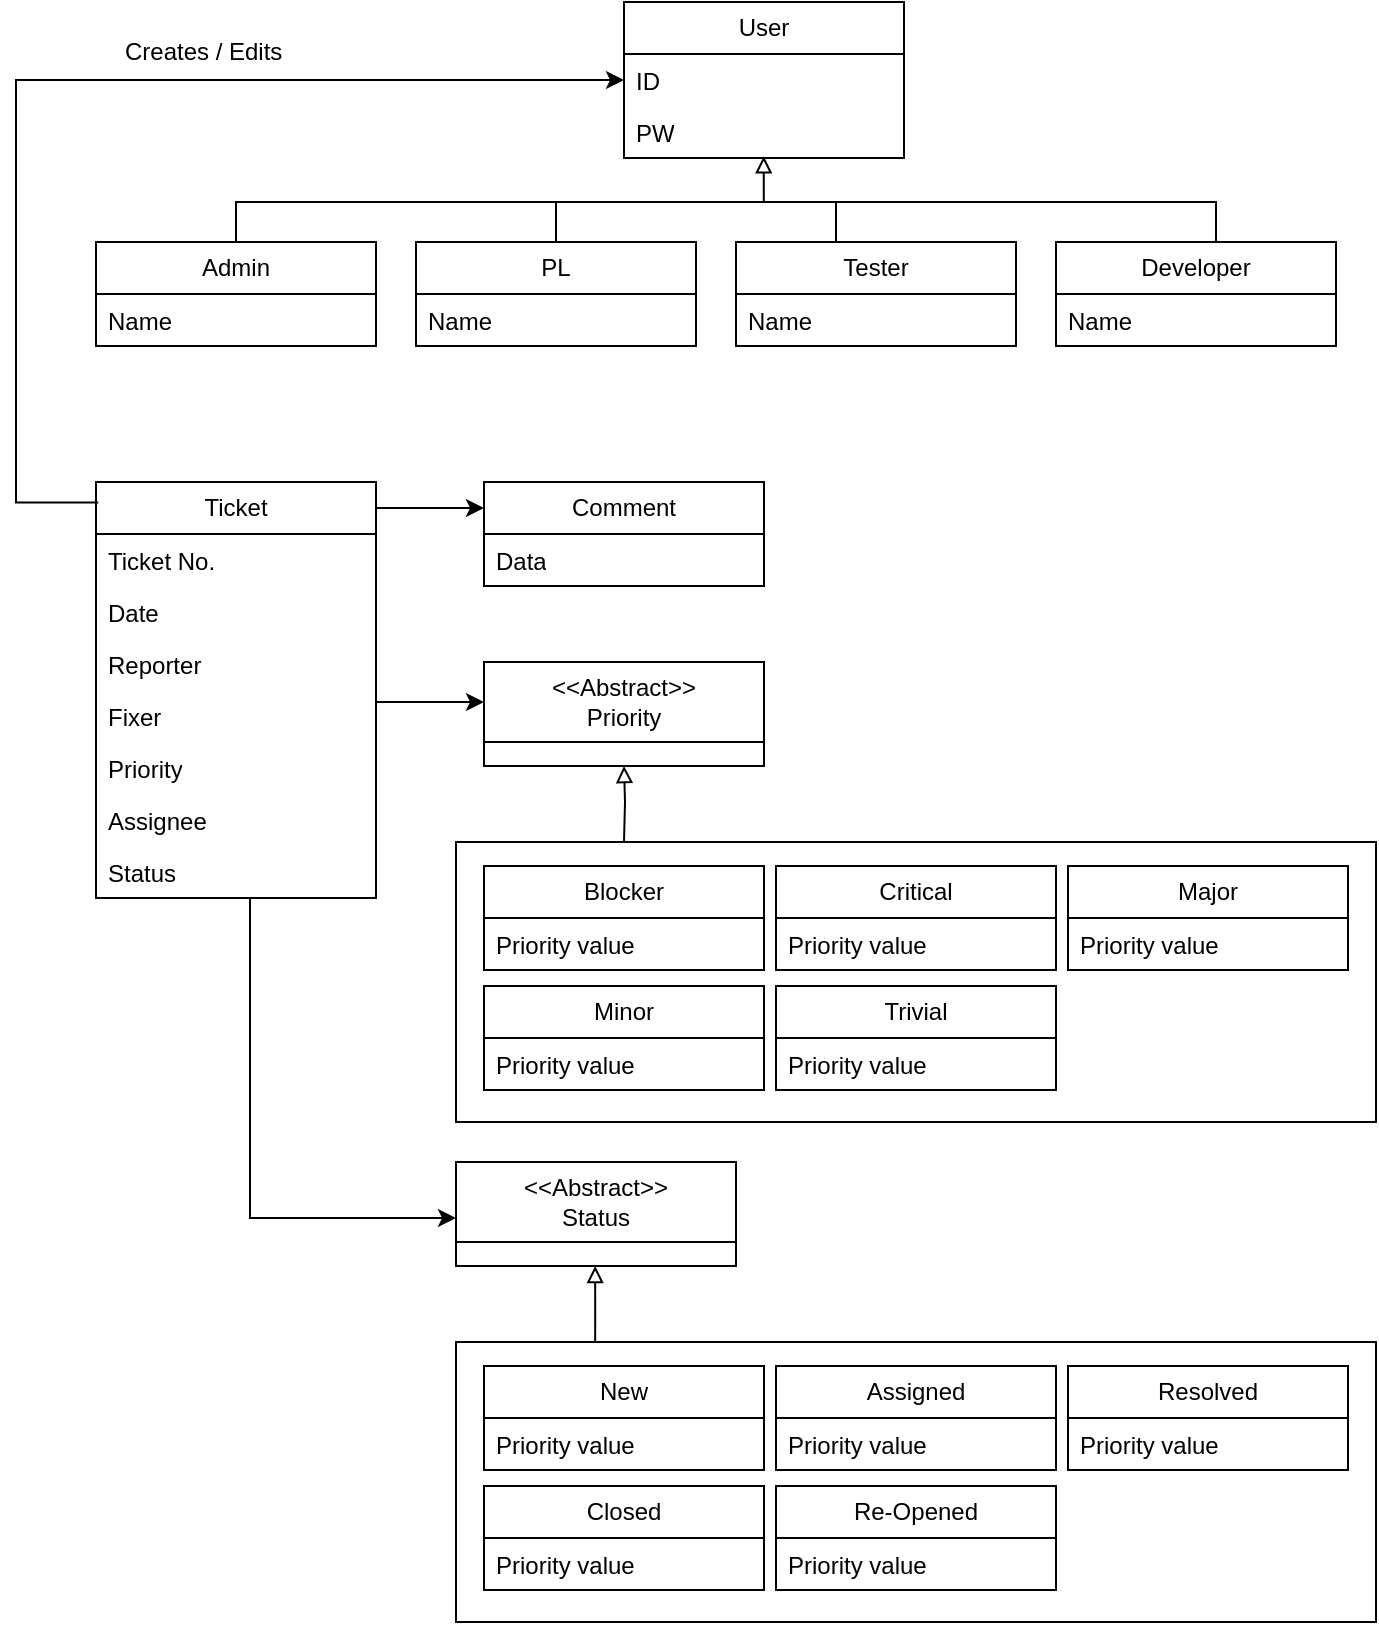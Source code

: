 <mxfile version="24.4.13" type="device">
  <diagram name="페이지-1" id="e9jbRqr2lcnrkvziqXkK">
    <mxGraphModel dx="838" dy="965" grid="1" gridSize="10" guides="1" tooltips="1" connect="1" arrows="1" fold="1" page="1" pageScale="1" pageWidth="827" pageHeight="1169" math="0" shadow="0">
      <root>
        <mxCell id="0" />
        <mxCell id="1" parent="0" />
        <mxCell id="LgPJtvU4cgpeVB-SatN4-64" value="" style="html=1;whiteSpace=wrap;" parent="1" vertex="1">
          <mxGeometry x="260" y="460" width="460" height="140" as="geometry" />
        </mxCell>
        <mxCell id="LgPJtvU4cgpeVB-SatN4-39" value="" style="edgeStyle=orthogonalEdgeStyle;rounded=0;orthogonalLoop=1;jettySize=auto;html=1;entryX=0;entryY=0.5;entryDx=0;entryDy=0;exitX=0.008;exitY=0.049;exitDx=0;exitDy=0;exitPerimeter=0;" parent="1" source="LgPJtvU4cgpeVB-SatN4-21" target="LgPJtvU4cgpeVB-SatN4-2" edge="1">
          <mxGeometry relative="1" as="geometry">
            <mxPoint x="40.05" y="294.094" as="sourcePoint" />
            <mxPoint x="307.83" y="77.91" as="targetPoint" />
            <Array as="points">
              <mxPoint x="40" y="290" />
              <mxPoint x="40" y="79" />
              <mxPoint x="157" y="80" />
            </Array>
          </mxGeometry>
        </mxCell>
        <mxCell id="LgPJtvU4cgpeVB-SatN4-1" value="User" style="swimlane;fontStyle=0;childLayout=stackLayout;horizontal=1;startSize=26;fillColor=none;horizontalStack=0;resizeParent=1;resizeParentMax=0;resizeLast=0;collapsible=1;marginBottom=0;whiteSpace=wrap;html=1;" parent="1" vertex="1">
          <mxGeometry x="344" y="40" width="140" height="78" as="geometry" />
        </mxCell>
        <mxCell id="LgPJtvU4cgpeVB-SatN4-2" value="ID" style="text;strokeColor=none;fillColor=none;align=left;verticalAlign=top;spacingLeft=4;spacingRight=4;overflow=hidden;rotatable=0;points=[[0,0.5],[1,0.5]];portConstraint=eastwest;whiteSpace=wrap;html=1;" parent="LgPJtvU4cgpeVB-SatN4-1" vertex="1">
          <mxGeometry y="26" width="140" height="26" as="geometry" />
        </mxCell>
        <mxCell id="LgPJtvU4cgpeVB-SatN4-3" value="PW" style="text;strokeColor=none;fillColor=none;align=left;verticalAlign=top;spacingLeft=4;spacingRight=4;overflow=hidden;rotatable=0;points=[[0,0.5],[1,0.5]];portConstraint=eastwest;whiteSpace=wrap;html=1;" parent="LgPJtvU4cgpeVB-SatN4-1" vertex="1">
          <mxGeometry y="52" width="140" height="26" as="geometry" />
        </mxCell>
        <mxCell id="LgPJtvU4cgpeVB-SatN4-16" value="" style="edgeStyle=orthogonalEdgeStyle;rounded=0;orthogonalLoop=1;jettySize=auto;html=1;entryX=0.499;entryY=0.967;entryDx=0;entryDy=0;entryPerimeter=0;endArrow=block;endFill=0;" parent="1" source="LgPJtvU4cgpeVB-SatN4-5" target="LgPJtvU4cgpeVB-SatN4-3" edge="1">
          <mxGeometry relative="1" as="geometry">
            <Array as="points">
              <mxPoint x="150" y="140" />
              <mxPoint x="414" y="140" />
            </Array>
          </mxGeometry>
        </mxCell>
        <mxCell id="LgPJtvU4cgpeVB-SatN4-5" value="Admin" style="swimlane;fontStyle=0;childLayout=stackLayout;horizontal=1;startSize=26;fillColor=none;horizontalStack=0;resizeParent=1;resizeParentMax=0;resizeLast=0;collapsible=1;marginBottom=0;whiteSpace=wrap;html=1;" parent="1" vertex="1">
          <mxGeometry x="80" y="160" width="140" height="52" as="geometry" />
        </mxCell>
        <mxCell id="LgPJtvU4cgpeVB-SatN4-7" value="Name" style="text;strokeColor=none;fillColor=none;align=left;verticalAlign=top;spacingLeft=4;spacingRight=4;overflow=hidden;rotatable=0;points=[[0,0.5],[1,0.5]];portConstraint=eastwest;whiteSpace=wrap;html=1;" parent="LgPJtvU4cgpeVB-SatN4-5" vertex="1">
          <mxGeometry y="26" width="140" height="26" as="geometry" />
        </mxCell>
        <mxCell id="LgPJtvU4cgpeVB-SatN4-18" value="" style="rounded=0;orthogonalLoop=1;jettySize=auto;html=1;endArrow=none;endFill=0;exitX=0.5;exitY=0;exitDx=0;exitDy=0;" parent="1" source="LgPJtvU4cgpeVB-SatN4-10" edge="1">
          <mxGeometry relative="1" as="geometry">
            <mxPoint x="330.0" y="160" as="sourcePoint" />
            <mxPoint x="310" y="140" as="targetPoint" />
          </mxGeometry>
        </mxCell>
        <mxCell id="LgPJtvU4cgpeVB-SatN4-10" value="PL&lt;span style=&quot;color: rgba(0, 0, 0, 0); font-family: monospace; font-size: 0px; text-align: start; text-wrap: nowrap;&quot;&gt;%3CmxGraphModel%3E%3Croot%3E%3CmxCell%20id%3D%220%22%2F%3E%3CmxCell%20id%3D%221%22%20parent%3D%220%22%2F%3E%3CmxCell%20id%3D%222%22%20value%3D%22Admin%22%20style%3D%22swimlane%3BfontStyle%3D0%3BchildLayout%3DstackLayout%3Bhorizontal%3D1%3BstartSize%3D26%3BfillColor%3Dnone%3BhorizontalStack%3D0%3BresizeParent%3D1%3BresizeParentMax%3D0%3BresizeLast%3D0%3Bcollapsible%3D1%3BmarginBottom%3D0%3BwhiteSpace%3Dwrap%3Bhtml%3D1%3B%22%20vertex%3D%221%22%20parent%3D%221%22%3E%3CmxGeometry%20x%3D%2280%22%20y%3D%22430%22%20width%3D%22140%22%20height%3D%2252%22%20as%3D%22geometry%22%2F%3E%3C%2FmxCell%3E%3CmxCell%20id%3D%223%22%20value%3D%22Name%22%20style%3D%22text%3BstrokeColor%3Dnone%3BfillColor%3Dnone%3Balign%3Dleft%3BverticalAlign%3Dtop%3BspacingLeft%3D4%3BspacingRight%3D4%3Boverflow%3Dhidden%3Brotatable%3D0%3Bpoints%3D%5B%5B0%2C0.5%5D%2C%5B1%2C0.5%5D%5D%3BportConstraint%3Deastwest%3BwhiteSpace%3Dwrap%3Bhtml%3D1%3B%22%20vertex%3D%221%22%20parent%3D%222%22%3E%3CmxGeometry%20y%3D%2226%22%20width%3D%22140%22%20height%3D%2226%22%20as%3D%22geometry%22%2F%3E%3C%2FmxCell%3E%3C%2Froot%3E%3C%2FmxGraphModel%3E&lt;/span&gt;" style="swimlane;fontStyle=0;childLayout=stackLayout;horizontal=1;startSize=26;fillColor=none;horizontalStack=0;resizeParent=1;resizeParentMax=0;resizeLast=0;collapsible=1;marginBottom=0;whiteSpace=wrap;html=1;" parent="1" vertex="1">
          <mxGeometry x="240" y="160" width="140" height="52" as="geometry" />
        </mxCell>
        <mxCell id="LgPJtvU4cgpeVB-SatN4-11" value="Name" style="text;strokeColor=none;fillColor=none;align=left;verticalAlign=top;spacingLeft=4;spacingRight=4;overflow=hidden;rotatable=0;points=[[0,0.5],[1,0.5]];portConstraint=eastwest;whiteSpace=wrap;html=1;" parent="LgPJtvU4cgpeVB-SatN4-10" vertex="1">
          <mxGeometry y="26" width="140" height="26" as="geometry" />
        </mxCell>
        <mxCell id="LgPJtvU4cgpeVB-SatN4-12" value="Tester" style="swimlane;fontStyle=0;childLayout=stackLayout;horizontal=1;startSize=26;fillColor=none;horizontalStack=0;resizeParent=1;resizeParentMax=0;resizeLast=0;collapsible=1;marginBottom=0;whiteSpace=wrap;html=1;" parent="1" vertex="1">
          <mxGeometry x="400" y="160" width="140" height="52" as="geometry" />
        </mxCell>
        <mxCell id="LgPJtvU4cgpeVB-SatN4-13" value="Name" style="text;strokeColor=none;fillColor=none;align=left;verticalAlign=top;spacingLeft=4;spacingRight=4;overflow=hidden;rotatable=0;points=[[0,0.5],[1,0.5]];portConstraint=eastwest;whiteSpace=wrap;html=1;" parent="LgPJtvU4cgpeVB-SatN4-12" vertex="1">
          <mxGeometry y="26" width="140" height="26" as="geometry" />
        </mxCell>
        <mxCell id="LgPJtvU4cgpeVB-SatN4-14" value="Developer" style="swimlane;fontStyle=0;childLayout=stackLayout;horizontal=1;startSize=26;fillColor=none;horizontalStack=0;resizeParent=1;resizeParentMax=0;resizeLast=0;collapsible=1;marginBottom=0;whiteSpace=wrap;html=1;" parent="1" vertex="1">
          <mxGeometry x="560" y="160" width="140" height="52" as="geometry" />
        </mxCell>
        <mxCell id="LgPJtvU4cgpeVB-SatN4-15" value="Name" style="text;strokeColor=none;fillColor=none;align=left;verticalAlign=top;spacingLeft=4;spacingRight=4;overflow=hidden;rotatable=0;points=[[0,0.5],[1,0.5]];portConstraint=eastwest;whiteSpace=wrap;html=1;" parent="LgPJtvU4cgpeVB-SatN4-14" vertex="1">
          <mxGeometry y="26" width="140" height="26" as="geometry" />
        </mxCell>
        <mxCell id="LgPJtvU4cgpeVB-SatN4-19" value="" style="rounded=0;orthogonalLoop=1;jettySize=auto;html=1;endArrow=none;endFill=0;exitX=0.5;exitY=0;exitDx=0;exitDy=0;edgeStyle=orthogonalEdgeStyle;" parent="1" edge="1">
          <mxGeometry relative="1" as="geometry">
            <mxPoint x="450" y="160" as="sourcePoint" />
            <mxPoint x="410" y="140" as="targetPoint" />
            <Array as="points">
              <mxPoint x="450" y="140" />
            </Array>
          </mxGeometry>
        </mxCell>
        <mxCell id="LgPJtvU4cgpeVB-SatN4-20" value="" style="edgeStyle=orthogonalEdgeStyle;rounded=0;orthogonalLoop=1;jettySize=auto;html=1;endArrow=none;endFill=0;exitX=0.5;exitY=0;exitDx=0;exitDy=0;" parent="1" edge="1">
          <mxGeometry relative="1" as="geometry">
            <mxPoint x="640" y="160" as="sourcePoint" />
            <mxPoint x="450" y="140" as="targetPoint" />
            <Array as="points">
              <mxPoint x="640" y="140" />
            </Array>
          </mxGeometry>
        </mxCell>
        <mxCell id="LgPJtvU4cgpeVB-SatN4-21" value="Ticket" style="swimlane;fontStyle=0;childLayout=stackLayout;horizontal=1;startSize=26;fillColor=none;horizontalStack=0;resizeParent=1;resizeParentMax=0;resizeLast=0;collapsible=1;marginBottom=0;whiteSpace=wrap;html=1;" parent="1" vertex="1">
          <mxGeometry x="80" y="280" width="140" height="208" as="geometry" />
        </mxCell>
        <mxCell id="LgPJtvU4cgpeVB-SatN4-22" value="Ticket No." style="text;strokeColor=none;fillColor=none;align=left;verticalAlign=top;spacingLeft=4;spacingRight=4;overflow=hidden;rotatable=0;points=[[0,0.5],[1,0.5]];portConstraint=eastwest;whiteSpace=wrap;html=1;" parent="LgPJtvU4cgpeVB-SatN4-21" vertex="1">
          <mxGeometry y="26" width="140" height="26" as="geometry" />
        </mxCell>
        <mxCell id="LgPJtvU4cgpeVB-SatN4-24" value="Date&lt;div&gt;&lt;br&gt;&lt;/div&gt;" style="text;strokeColor=none;fillColor=none;align=left;verticalAlign=top;spacingLeft=4;spacingRight=4;overflow=hidden;rotatable=0;points=[[0,0.5],[1,0.5]];portConstraint=eastwest;whiteSpace=wrap;html=1;" parent="LgPJtvU4cgpeVB-SatN4-21" vertex="1">
          <mxGeometry y="52" width="140" height="26" as="geometry" />
        </mxCell>
        <mxCell id="LgPJtvU4cgpeVB-SatN4-25" value="&lt;div&gt;Reporter&lt;/div&gt;" style="text;strokeColor=none;fillColor=none;align=left;verticalAlign=top;spacingLeft=4;spacingRight=4;overflow=hidden;rotatable=0;points=[[0,0.5],[1,0.5]];portConstraint=eastwest;whiteSpace=wrap;html=1;" parent="LgPJtvU4cgpeVB-SatN4-21" vertex="1">
          <mxGeometry y="78" width="140" height="26" as="geometry" />
        </mxCell>
        <mxCell id="LgPJtvU4cgpeVB-SatN4-26" value="&lt;div&gt;Fixer&lt;/div&gt;" style="text;strokeColor=none;fillColor=none;align=left;verticalAlign=top;spacingLeft=4;spacingRight=4;overflow=hidden;rotatable=0;points=[[0,0.5],[1,0.5]];portConstraint=eastwest;whiteSpace=wrap;html=1;" parent="LgPJtvU4cgpeVB-SatN4-21" vertex="1">
          <mxGeometry y="104" width="140" height="26" as="geometry" />
        </mxCell>
        <mxCell id="LgPJtvU4cgpeVB-SatN4-27" value="Priority" style="text;strokeColor=none;fillColor=none;align=left;verticalAlign=top;spacingLeft=4;spacingRight=4;overflow=hidden;rotatable=0;points=[[0,0.5],[1,0.5]];portConstraint=eastwest;whiteSpace=wrap;html=1;" parent="LgPJtvU4cgpeVB-SatN4-21" vertex="1">
          <mxGeometry y="130" width="140" height="26" as="geometry" />
        </mxCell>
        <mxCell id="LgPJtvU4cgpeVB-SatN4-28" value="Assignee" style="text;strokeColor=none;fillColor=none;align=left;verticalAlign=top;spacingLeft=4;spacingRight=4;overflow=hidden;rotatable=0;points=[[0,0.5],[1,0.5]];portConstraint=eastwest;whiteSpace=wrap;html=1;" parent="LgPJtvU4cgpeVB-SatN4-21" vertex="1">
          <mxGeometry y="156" width="140" height="26" as="geometry" />
        </mxCell>
        <mxCell id="LgPJtvU4cgpeVB-SatN4-29" value="Status" style="text;strokeColor=none;fillColor=none;align=left;verticalAlign=top;spacingLeft=4;spacingRight=4;overflow=hidden;rotatable=0;points=[[0,0.5],[1,0.5]];portConstraint=eastwest;whiteSpace=wrap;html=1;" parent="LgPJtvU4cgpeVB-SatN4-21" vertex="1">
          <mxGeometry y="182" width="140" height="26" as="geometry" />
        </mxCell>
        <mxCell id="LgPJtvU4cgpeVB-SatN4-31" value="Comment" style="swimlane;fontStyle=0;childLayout=stackLayout;horizontal=1;startSize=26;fillColor=none;horizontalStack=0;resizeParent=1;resizeParentMax=0;resizeLast=0;collapsible=1;marginBottom=0;whiteSpace=wrap;html=1;" parent="1" vertex="1">
          <mxGeometry x="274" y="280" width="140" height="52" as="geometry" />
        </mxCell>
        <mxCell id="LgPJtvU4cgpeVB-SatN4-34" value="Data" style="text;strokeColor=none;fillColor=none;align=left;verticalAlign=top;spacingLeft=4;spacingRight=4;overflow=hidden;rotatable=0;points=[[0,0.5],[1,0.5]];portConstraint=eastwest;whiteSpace=wrap;html=1;" parent="LgPJtvU4cgpeVB-SatN4-31" vertex="1">
          <mxGeometry y="26" width="140" height="26" as="geometry" />
        </mxCell>
        <mxCell id="LgPJtvU4cgpeVB-SatN4-35" value="" style="edgeStyle=orthogonalEdgeStyle;rounded=0;orthogonalLoop=1;jettySize=auto;html=1;entryX=0;entryY=0.25;entryDx=0;entryDy=0;" parent="1" target="LgPJtvU4cgpeVB-SatN4-31" edge="1">
          <mxGeometry relative="1" as="geometry">
            <mxPoint x="220" y="293" as="sourcePoint" />
            <Array as="points">
              <mxPoint x="240" y="293" />
              <mxPoint x="240" y="293" />
            </Array>
          </mxGeometry>
        </mxCell>
        <mxCell id="LgPJtvU4cgpeVB-SatN4-40" value="Creates / Edits&amp;nbsp;" style="text;html=1;align=center;verticalAlign=middle;resizable=0;points=[];autosize=1;strokeColor=none;fillColor=none;" parent="1" vertex="1">
          <mxGeometry x="80" y="50" width="110" height="30" as="geometry" />
        </mxCell>
        <mxCell id="LgPJtvU4cgpeVB-SatN4-48" value="" style="edgeStyle=orthogonalEdgeStyle;rounded=0;orthogonalLoop=1;jettySize=auto;html=1;endArrow=block;endFill=0;" parent="1" target="LgPJtvU4cgpeVB-SatN4-43" edge="1">
          <mxGeometry relative="1" as="geometry">
            <mxPoint x="344.0" y="460" as="sourcePoint" />
          </mxGeometry>
        </mxCell>
        <mxCell id="LgPJtvU4cgpeVB-SatN4-43" value="&amp;lt;&amp;lt;Abstract&amp;gt;&amp;gt;&lt;div&gt;Priority&lt;/div&gt;" style="swimlane;fontStyle=0;childLayout=stackLayout;horizontal=1;startSize=40;fillColor=none;horizontalStack=0;resizeParent=1;resizeParentMax=0;resizeLast=0;collapsible=1;marginBottom=0;whiteSpace=wrap;html=1;" parent="1" vertex="1">
          <mxGeometry x="274" y="370" width="140" height="52" as="geometry" />
        </mxCell>
        <mxCell id="LgPJtvU4cgpeVB-SatN4-50" value="Blocker" style="swimlane;fontStyle=0;childLayout=stackLayout;horizontal=1;startSize=26;fillColor=none;horizontalStack=0;resizeParent=1;resizeParentMax=0;resizeLast=0;collapsible=1;marginBottom=0;whiteSpace=wrap;html=1;" parent="1" vertex="1">
          <mxGeometry x="274" y="472" width="140" height="52" as="geometry" />
        </mxCell>
        <mxCell id="LgPJtvU4cgpeVB-SatN4-53" value="Priority value" style="text;strokeColor=none;fillColor=none;align=left;verticalAlign=top;spacingLeft=4;spacingRight=4;overflow=hidden;rotatable=0;points=[[0,0.5],[1,0.5]];portConstraint=eastwest;whiteSpace=wrap;html=1;" parent="LgPJtvU4cgpeVB-SatN4-50" vertex="1">
          <mxGeometry y="26" width="140" height="26" as="geometry" />
        </mxCell>
        <mxCell id="LgPJtvU4cgpeVB-SatN4-54" value="Critical" style="swimlane;fontStyle=0;childLayout=stackLayout;horizontal=1;startSize=26;fillColor=none;horizontalStack=0;resizeParent=1;resizeParentMax=0;resizeLast=0;collapsible=1;marginBottom=0;whiteSpace=wrap;html=1;" parent="1" vertex="1">
          <mxGeometry x="420" y="472" width="140" height="52" as="geometry" />
        </mxCell>
        <mxCell id="LgPJtvU4cgpeVB-SatN4-55" value="Priority value" style="text;strokeColor=none;fillColor=none;align=left;verticalAlign=top;spacingLeft=4;spacingRight=4;overflow=hidden;rotatable=0;points=[[0,0.5],[1,0.5]];portConstraint=eastwest;whiteSpace=wrap;html=1;" parent="LgPJtvU4cgpeVB-SatN4-54" vertex="1">
          <mxGeometry y="26" width="140" height="26" as="geometry" />
        </mxCell>
        <mxCell id="LgPJtvU4cgpeVB-SatN4-56" value="Major" style="swimlane;fontStyle=0;childLayout=stackLayout;horizontal=1;startSize=26;fillColor=none;horizontalStack=0;resizeParent=1;resizeParentMax=0;resizeLast=0;collapsible=1;marginBottom=0;whiteSpace=wrap;html=1;" parent="1" vertex="1">
          <mxGeometry x="566" y="472" width="140" height="52" as="geometry" />
        </mxCell>
        <mxCell id="LgPJtvU4cgpeVB-SatN4-57" value="Priority value" style="text;strokeColor=none;fillColor=none;align=left;verticalAlign=top;spacingLeft=4;spacingRight=4;overflow=hidden;rotatable=0;points=[[0,0.5],[1,0.5]];portConstraint=eastwest;whiteSpace=wrap;html=1;" parent="LgPJtvU4cgpeVB-SatN4-56" vertex="1">
          <mxGeometry y="26" width="140" height="26" as="geometry" />
        </mxCell>
        <mxCell id="LgPJtvU4cgpeVB-SatN4-58" value="Minor" style="swimlane;fontStyle=0;childLayout=stackLayout;horizontal=1;startSize=26;fillColor=none;horizontalStack=0;resizeParent=1;resizeParentMax=0;resizeLast=0;collapsible=1;marginBottom=0;whiteSpace=wrap;html=1;" parent="1" vertex="1">
          <mxGeometry x="274" y="532" width="140" height="52" as="geometry" />
        </mxCell>
        <mxCell id="LgPJtvU4cgpeVB-SatN4-59" value="Priority value" style="text;strokeColor=none;fillColor=none;align=left;verticalAlign=top;spacingLeft=4;spacingRight=4;overflow=hidden;rotatable=0;points=[[0,0.5],[1,0.5]];portConstraint=eastwest;whiteSpace=wrap;html=1;" parent="LgPJtvU4cgpeVB-SatN4-58" vertex="1">
          <mxGeometry y="26" width="140" height="26" as="geometry" />
        </mxCell>
        <mxCell id="LgPJtvU4cgpeVB-SatN4-62" value="Trivial" style="swimlane;fontStyle=0;childLayout=stackLayout;horizontal=1;startSize=26;fillColor=none;horizontalStack=0;resizeParent=1;resizeParentMax=0;resizeLast=0;collapsible=1;marginBottom=0;whiteSpace=wrap;html=1;" parent="1" vertex="1">
          <mxGeometry x="420" y="532" width="140" height="52" as="geometry" />
        </mxCell>
        <mxCell id="LgPJtvU4cgpeVB-SatN4-63" value="Priority value" style="text;strokeColor=none;fillColor=none;align=left;verticalAlign=top;spacingLeft=4;spacingRight=4;overflow=hidden;rotatable=0;points=[[0,0.5],[1,0.5]];portConstraint=eastwest;whiteSpace=wrap;html=1;" parent="LgPJtvU4cgpeVB-SatN4-62" vertex="1">
          <mxGeometry y="26" width="140" height="26" as="geometry" />
        </mxCell>
        <mxCell id="LgPJtvU4cgpeVB-SatN4-65" value="" style="edgeStyle=orthogonalEdgeStyle;rounded=0;orthogonalLoop=1;jettySize=auto;html=1;entryX=0;entryY=0.25;entryDx=0;entryDy=0;" parent="1" edge="1">
          <mxGeometry relative="1" as="geometry">
            <mxPoint x="220" y="390" as="sourcePoint" />
            <mxPoint x="274" y="390" as="targetPoint" />
            <Array as="points">
              <mxPoint x="250" y="390" />
              <mxPoint x="250" y="390" />
            </Array>
          </mxGeometry>
        </mxCell>
        <mxCell id="LgPJtvU4cgpeVB-SatN4-86" value="" style="edgeStyle=orthogonalEdgeStyle;rounded=0;orthogonalLoop=1;jettySize=auto;html=1;entryX=0.55;entryY=0.923;entryDx=0;entryDy=0;entryPerimeter=0;" parent="1" edge="1">
          <mxGeometry relative="1" as="geometry">
            <mxPoint x="157" y="487.998" as="sourcePoint" />
            <mxPoint x="260" y="648" as="targetPoint" />
            <Array as="points">
              <mxPoint x="157" y="648" />
            </Array>
          </mxGeometry>
        </mxCell>
        <mxCell id="LgPJtvU4cgpeVB-SatN4-66" value="&lt;div&gt;&amp;lt;&amp;lt;Abstract&amp;gt;&amp;gt;&lt;/div&gt;Status" style="swimlane;fontStyle=0;childLayout=stackLayout;horizontal=1;startSize=40;fillColor=none;horizontalStack=0;resizeParent=1;resizeParentMax=0;resizeLast=0;collapsible=1;marginBottom=0;whiteSpace=wrap;html=1;" parent="1" vertex="1">
          <mxGeometry x="260" y="620" width="140" height="52" as="geometry" />
        </mxCell>
        <mxCell id="LgPJtvU4cgpeVB-SatN4-71" value="" style="html=1;whiteSpace=wrap;" parent="1" vertex="1">
          <mxGeometry x="260" y="710" width="460" height="140" as="geometry" />
        </mxCell>
        <mxCell id="LgPJtvU4cgpeVB-SatN4-72" value="New" style="swimlane;fontStyle=0;childLayout=stackLayout;horizontal=1;startSize=26;fillColor=none;horizontalStack=0;resizeParent=1;resizeParentMax=0;resizeLast=0;collapsible=1;marginBottom=0;whiteSpace=wrap;html=1;" parent="1" vertex="1">
          <mxGeometry x="274" y="722" width="140" height="52" as="geometry" />
        </mxCell>
        <mxCell id="LgPJtvU4cgpeVB-SatN4-73" value="Priority value" style="text;strokeColor=none;fillColor=none;align=left;verticalAlign=top;spacingLeft=4;spacingRight=4;overflow=hidden;rotatable=0;points=[[0,0.5],[1,0.5]];portConstraint=eastwest;whiteSpace=wrap;html=1;" parent="LgPJtvU4cgpeVB-SatN4-72" vertex="1">
          <mxGeometry y="26" width="140" height="26" as="geometry" />
        </mxCell>
        <mxCell id="LgPJtvU4cgpeVB-SatN4-74" value="Assigned" style="swimlane;fontStyle=0;childLayout=stackLayout;horizontal=1;startSize=26;fillColor=none;horizontalStack=0;resizeParent=1;resizeParentMax=0;resizeLast=0;collapsible=1;marginBottom=0;whiteSpace=wrap;html=1;" parent="1" vertex="1">
          <mxGeometry x="420" y="722" width="140" height="52" as="geometry" />
        </mxCell>
        <mxCell id="LgPJtvU4cgpeVB-SatN4-75" value="Priority value" style="text;strokeColor=none;fillColor=none;align=left;verticalAlign=top;spacingLeft=4;spacingRight=4;overflow=hidden;rotatable=0;points=[[0,0.5],[1,0.5]];portConstraint=eastwest;whiteSpace=wrap;html=1;" parent="LgPJtvU4cgpeVB-SatN4-74" vertex="1">
          <mxGeometry y="26" width="140" height="26" as="geometry" />
        </mxCell>
        <mxCell id="LgPJtvU4cgpeVB-SatN4-76" value="Resolved" style="swimlane;fontStyle=0;childLayout=stackLayout;horizontal=1;startSize=26;fillColor=none;horizontalStack=0;resizeParent=1;resizeParentMax=0;resizeLast=0;collapsible=1;marginBottom=0;whiteSpace=wrap;html=1;" parent="1" vertex="1">
          <mxGeometry x="566" y="722" width="140" height="52" as="geometry" />
        </mxCell>
        <mxCell id="LgPJtvU4cgpeVB-SatN4-77" value="Priority value" style="text;strokeColor=none;fillColor=none;align=left;verticalAlign=top;spacingLeft=4;spacingRight=4;overflow=hidden;rotatable=0;points=[[0,0.5],[1,0.5]];portConstraint=eastwest;whiteSpace=wrap;html=1;" parent="LgPJtvU4cgpeVB-SatN4-76" vertex="1">
          <mxGeometry y="26" width="140" height="26" as="geometry" />
        </mxCell>
        <mxCell id="LgPJtvU4cgpeVB-SatN4-78" value="Re-Opened" style="swimlane;fontStyle=0;childLayout=stackLayout;horizontal=1;startSize=26;fillColor=none;horizontalStack=0;resizeParent=1;resizeParentMax=0;resizeLast=0;collapsible=1;marginBottom=0;whiteSpace=wrap;html=1;" parent="1" vertex="1">
          <mxGeometry x="420" y="782" width="140" height="52" as="geometry" />
        </mxCell>
        <mxCell id="LgPJtvU4cgpeVB-SatN4-79" value="Priority value" style="text;strokeColor=none;fillColor=none;align=left;verticalAlign=top;spacingLeft=4;spacingRight=4;overflow=hidden;rotatable=0;points=[[0,0.5],[1,0.5]];portConstraint=eastwest;whiteSpace=wrap;html=1;" parent="LgPJtvU4cgpeVB-SatN4-78" vertex="1">
          <mxGeometry y="26" width="140" height="26" as="geometry" />
        </mxCell>
        <mxCell id="LgPJtvU4cgpeVB-SatN4-80" value="Closed" style="swimlane;fontStyle=0;childLayout=stackLayout;horizontal=1;startSize=26;fillColor=none;horizontalStack=0;resizeParent=1;resizeParentMax=0;resizeLast=0;collapsible=1;marginBottom=0;whiteSpace=wrap;html=1;" parent="1" vertex="1">
          <mxGeometry x="274" y="782" width="140" height="52" as="geometry" />
        </mxCell>
        <mxCell id="LgPJtvU4cgpeVB-SatN4-81" value="Priority value" style="text;strokeColor=none;fillColor=none;align=left;verticalAlign=top;spacingLeft=4;spacingRight=4;overflow=hidden;rotatable=0;points=[[0,0.5],[1,0.5]];portConstraint=eastwest;whiteSpace=wrap;html=1;" parent="LgPJtvU4cgpeVB-SatN4-80" vertex="1">
          <mxGeometry y="26" width="140" height="26" as="geometry" />
        </mxCell>
        <mxCell id="LgPJtvU4cgpeVB-SatN4-84" value="" style="edgeStyle=orthogonalEdgeStyle;rounded=0;orthogonalLoop=1;jettySize=auto;html=1;endArrow=block;endFill=0;" parent="1" edge="1">
          <mxGeometry relative="1" as="geometry">
            <mxPoint x="329.58" y="710" as="sourcePoint" />
            <mxPoint x="329.58" y="672" as="targetPoint" />
            <Array as="points">
              <mxPoint x="329.58" y="700" />
              <mxPoint x="329.58" y="700" />
            </Array>
          </mxGeometry>
        </mxCell>
      </root>
    </mxGraphModel>
  </diagram>
</mxfile>
